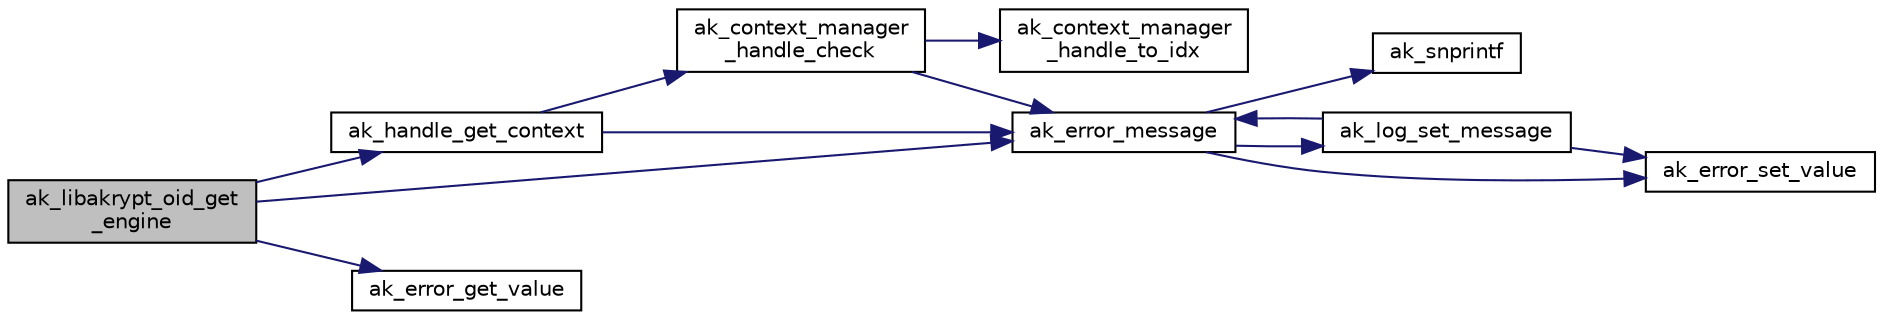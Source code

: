 digraph "ak_libakrypt_oid_get_engine"
{
  edge [fontname="Helvetica",fontsize="10",labelfontname="Helvetica",labelfontsize="10"];
  node [fontname="Helvetica",fontsize="10",shape=record];
  rankdir="LR";
  Node1 [label="ak_libakrypt_oid_get\l_engine",height=0.2,width=0.4,color="black", fillcolor="grey75", style="filled", fontcolor="black"];
  Node1 -> Node2 [color="midnightblue",fontsize="10",style="solid",fontname="Helvetica"];
  Node2 [label="ak_handle_get_context",height=0.2,width=0.4,color="black", fillcolor="white", style="filled",URL="$ak__context__manager_8c.html#afedb3766d50dbdf85a723054566d1c2f",tooltip="Получение контекста по заданному дескриптору и типу контекста. "];
  Node2 -> Node3 [color="midnightblue",fontsize="10",style="solid",fontname="Helvetica"];
  Node3 [label="ak_context_manager\l_handle_check",height=0.2,width=0.4,color="black", fillcolor="white", style="filled",URL="$ak__context__manager_8c.html#a10e36a54133c0c1758ee1a9bd86b19e8",tooltip="Проверка корректности дескриптора контекста. "];
  Node3 -> Node4 [color="midnightblue",fontsize="10",style="solid",fontname="Helvetica"];
  Node4 [label="ak_error_message",height=0.2,width=0.4,color="black", fillcolor="white", style="filled",URL="$ak__log_8c.html#a80a4822cbd184b3cbcc43096126eb52b",tooltip="Вывод сообщений о возникшей в процессе выполнения ошибке. "];
  Node4 -> Node5 [color="midnightblue",fontsize="10",style="solid",fontname="Helvetica"];
  Node5 [label="ak_snprintf",height=0.2,width=0.4,color="black", fillcolor="white", style="filled",URL="$ak__log_8c.html#a129225cc1640b6773cf0a7d629f0dca6",tooltip="Обобщенная реализация функции snprintf для различных компиляторов. "];
  Node4 -> Node6 [color="midnightblue",fontsize="10",style="solid",fontname="Helvetica"];
  Node6 [label="ak_log_set_message",height=0.2,width=0.4,color="black", fillcolor="white", style="filled",URL="$ak__log_8c.html#a25eff854c3f398d72791d04662d0978a",tooltip="Прямой вывод сообщения аудита. "];
  Node6 -> Node7 [color="midnightblue",fontsize="10",style="solid",fontname="Helvetica"];
  Node7 [label="ak_error_set_value",height=0.2,width=0.4,color="black", fillcolor="white", style="filled",URL="$ak__log_8c.html#a700e68d9e88d81489869ba269af25c7b",tooltip="Функция устанавливает значение переменной, хранящей ошибку выполнения программы. "];
  Node6 -> Node4 [color="midnightblue",fontsize="10",style="solid",fontname="Helvetica"];
  Node4 -> Node7 [color="midnightblue",fontsize="10",style="solid",fontname="Helvetica"];
  Node3 -> Node8 [color="midnightblue",fontsize="10",style="solid",fontname="Helvetica"];
  Node8 [label="ak_context_manager\l_handle_to_idx",height=0.2,width=0.4,color="black", fillcolor="white", style="filled",URL="$ak__context__manager_8c.html#a989ab2e0259025432069302a5286c1f7",tooltip="Получение точного значения индекса массива по значению декскриптора. "];
  Node2 -> Node4 [color="midnightblue",fontsize="10",style="solid",fontname="Helvetica"];
  Node1 -> Node4 [color="midnightblue",fontsize="10",style="solid",fontname="Helvetica"];
  Node1 -> Node9 [color="midnightblue",fontsize="10",style="solid",fontname="Helvetica"];
  Node9 [label="ak_error_get_value",height=0.2,width=0.4,color="black", fillcolor="white", style="filled",URL="$ak__log_8c.html#aa0cdd429c558ca0448ce3a8e9529e920",tooltip="Функция возвращает код последней ошибки выполнения программы. "];
}
